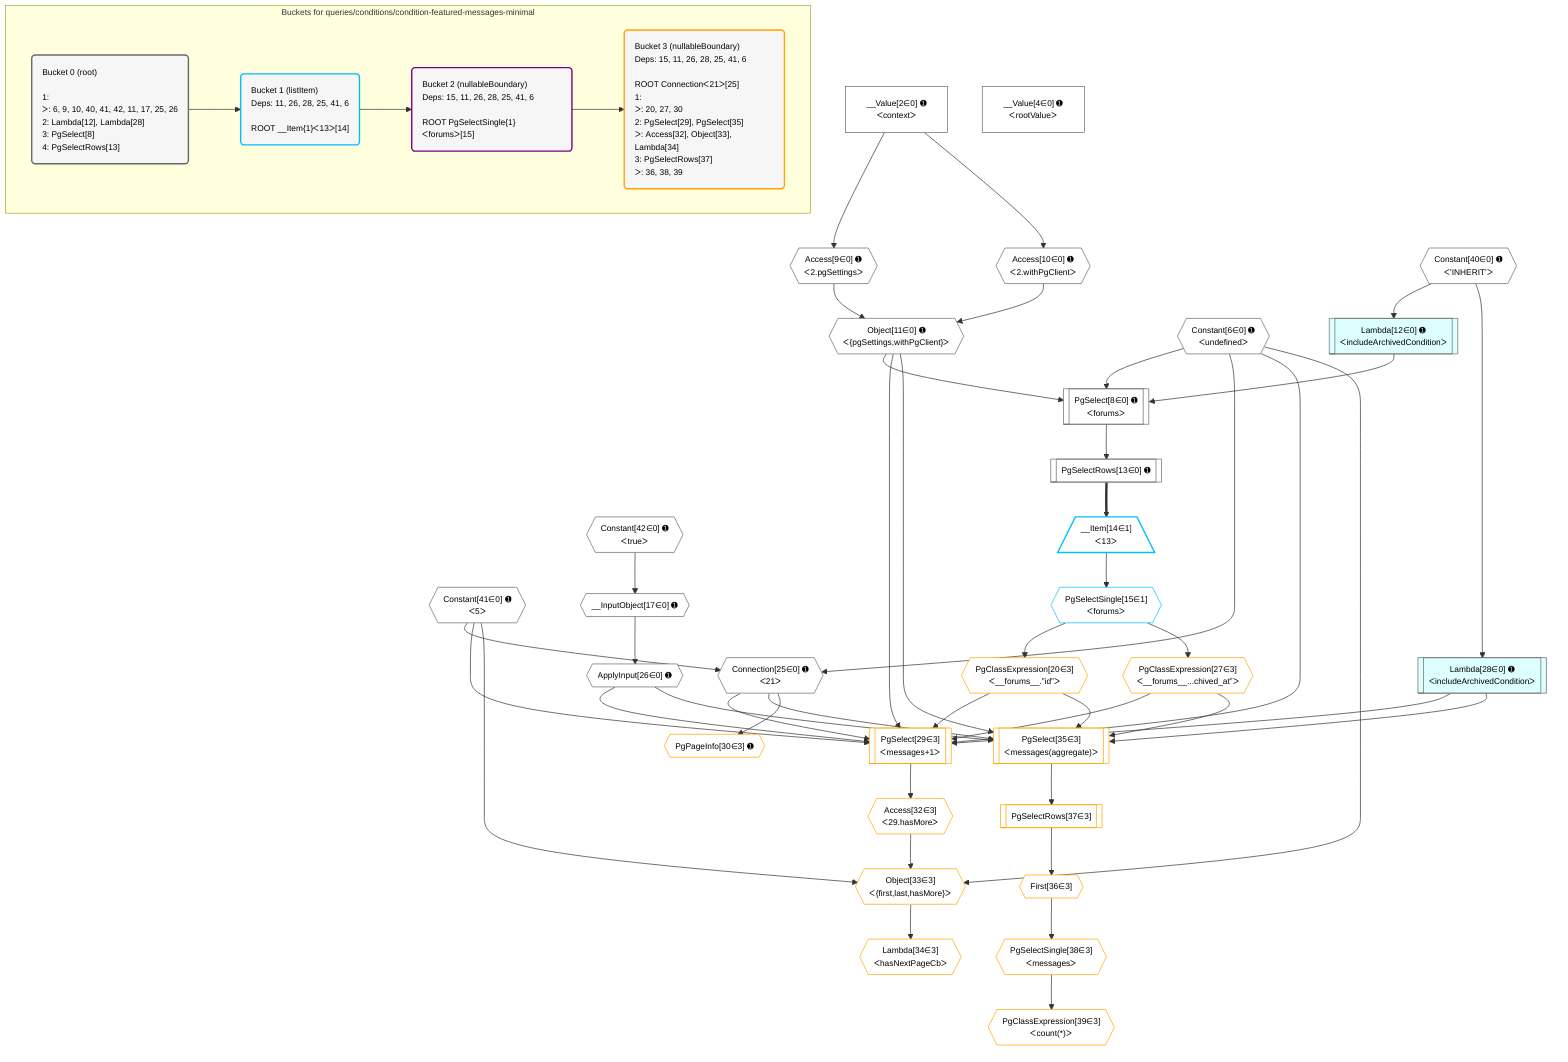 %%{init: {'themeVariables': { 'fontSize': '12px'}}}%%
graph TD
    classDef path fill:#eee,stroke:#000,color:#000
    classDef plan fill:#fff,stroke-width:1px,color:#000
    classDef itemplan fill:#fff,stroke-width:2px,color:#000
    classDef unbatchedplan fill:#dff,stroke-width:1px,color:#000
    classDef sideeffectplan fill:#fcc,stroke-width:2px,color:#000
    classDef bucket fill:#f6f6f6,color:#000,stroke-width:2px,text-align:left


    %% plan dependencies
    PgSelect8[["PgSelect[8∈0] ➊<br />ᐸforumsᐳ"]]:::plan
    Object11{{"Object[11∈0] ➊<br />ᐸ{pgSettings,withPgClient}ᐳ"}}:::plan
    Constant6{{"Constant[6∈0] ➊<br />ᐸundefinedᐳ"}}:::plan
    Lambda12[["Lambda[12∈0] ➊<br />ᐸincludeArchivedConditionᐳ"]]:::unbatchedplan
    Object11 & Constant6 & Lambda12 --> PgSelect8
    Access9{{"Access[9∈0] ➊<br />ᐸ2.pgSettingsᐳ"}}:::plan
    Access10{{"Access[10∈0] ➊<br />ᐸ2.withPgClientᐳ"}}:::plan
    Access9 & Access10 --> Object11
    Connection25{{"Connection[25∈0] ➊<br />ᐸ21ᐳ"}}:::plan
    Constant41{{"Constant[41∈0] ➊<br />ᐸ5ᐳ"}}:::plan
    Constant41 & Constant6 --> Connection25
    __Value2["__Value[2∈0] ➊<br />ᐸcontextᐳ"]:::plan
    __Value2 --> Access9
    __Value2 --> Access10
    Constant40{{"Constant[40∈0] ➊<br />ᐸ'INHERIT'ᐳ"}}:::plan
    Constant40 --> Lambda12
    PgSelectRows13[["PgSelectRows[13∈0] ➊"]]:::plan
    PgSelect8 --> PgSelectRows13
    __InputObject17{{"__InputObject[17∈0] ➊"}}:::plan
    Constant42{{"Constant[42∈0] ➊<br />ᐸtrueᐳ"}}:::plan
    Constant42 --> __InputObject17
    ApplyInput26{{"ApplyInput[26∈0] ➊"}}:::plan
    __InputObject17 --> ApplyInput26
    Lambda28[["Lambda[28∈0] ➊<br />ᐸincludeArchivedConditionᐳ"]]:::unbatchedplan
    Constant40 --> Lambda28
    __Value4["__Value[4∈0] ➊<br />ᐸrootValueᐳ"]:::plan
    __Item14[/"__Item[14∈1]<br />ᐸ13ᐳ"\]:::itemplan
    PgSelectRows13 ==> __Item14
    PgSelectSingle15{{"PgSelectSingle[15∈1]<br />ᐸforumsᐳ"}}:::plan
    __Item14 --> PgSelectSingle15
    PgSelect29[["PgSelect[29∈3]<br />ᐸmessages+1ᐳ"]]:::plan
    PgClassExpression20{{"PgClassExpression[20∈3]<br />ᐸ__forums__.”id”ᐳ"}}:::plan
    PgClassExpression27{{"PgClassExpression[27∈3]<br />ᐸ__forums__...chived_at”ᐳ"}}:::plan
    Object11 & PgClassExpression20 & ApplyInput26 & PgClassExpression27 & Lambda28 & Connection25 & Constant41 & Constant6 --> PgSelect29
    PgSelect35[["PgSelect[35∈3]<br />ᐸmessages(aggregate)ᐳ"]]:::plan
    Object11 & PgClassExpression20 & ApplyInput26 & PgClassExpression27 & Lambda28 & Connection25 --> PgSelect35
    Object33{{"Object[33∈3]<br />ᐸ{first,last,hasMore}ᐳ"}}:::plan
    Access32{{"Access[32∈3]<br />ᐸ29.hasMoreᐳ"}}:::plan
    Constant41 & Constant6 & Access32 --> Object33
    PgSelectSingle15 --> PgClassExpression20
    PgSelectSingle15 --> PgClassExpression27
    PgPageInfo30{{"PgPageInfo[30∈3] ➊"}}:::plan
    Connection25 --> PgPageInfo30
    PgSelect29 --> Access32
    Lambda34{{"Lambda[34∈3]<br />ᐸhasNextPageCbᐳ"}}:::plan
    Object33 --> Lambda34
    First36{{"First[36∈3]"}}:::plan
    PgSelectRows37[["PgSelectRows[37∈3]"]]:::plan
    PgSelectRows37 --> First36
    PgSelect35 --> PgSelectRows37
    PgSelectSingle38{{"PgSelectSingle[38∈3]<br />ᐸmessagesᐳ"}}:::plan
    First36 --> PgSelectSingle38
    PgClassExpression39{{"PgClassExpression[39∈3]<br />ᐸcount(*)ᐳ"}}:::plan
    PgSelectSingle38 --> PgClassExpression39

    %% define steps

    subgraph "Buckets for queries/conditions/condition-featured-messages-minimal"
    Bucket0("Bucket 0 (root)<br /><br />1: <br />ᐳ: 6, 9, 10, 40, 41, 42, 11, 17, 25, 26<br />2: Lambda[12], Lambda[28]<br />3: PgSelect[8]<br />4: PgSelectRows[13]"):::bucket
    classDef bucket0 stroke:#696969
    class Bucket0,__Value2,__Value4,Constant6,PgSelect8,Access9,Access10,Object11,Lambda12,PgSelectRows13,__InputObject17,Connection25,ApplyInput26,Lambda28,Constant40,Constant41,Constant42 bucket0
    Bucket1("Bucket 1 (listItem)<br />Deps: 11, 26, 28, 25, 41, 6<br /><br />ROOT __Item{1}ᐸ13ᐳ[14]"):::bucket
    classDef bucket1 stroke:#00bfff
    class Bucket1,__Item14,PgSelectSingle15 bucket1
    Bucket2("Bucket 2 (nullableBoundary)<br />Deps: 15, 11, 26, 28, 25, 41, 6<br /><br />ROOT PgSelectSingle{1}ᐸforumsᐳ[15]"):::bucket
    classDef bucket2 stroke:#7f007f
    class Bucket2 bucket2
    Bucket3("Bucket 3 (nullableBoundary)<br />Deps: 15, 11, 26, 28, 25, 41, 6<br /><br />ROOT Connectionᐸ21ᐳ[25]<br />1: <br />ᐳ: 20, 27, 30<br />2: PgSelect[29], PgSelect[35]<br />ᐳ: Access[32], Object[33], Lambda[34]<br />3: PgSelectRows[37]<br />ᐳ: 36, 38, 39"):::bucket
    classDef bucket3 stroke:#ffa500
    class Bucket3,PgClassExpression20,PgClassExpression27,PgSelect29,PgPageInfo30,Access32,Object33,Lambda34,PgSelect35,First36,PgSelectRows37,PgSelectSingle38,PgClassExpression39 bucket3
    Bucket0 --> Bucket1
    Bucket1 --> Bucket2
    Bucket2 --> Bucket3
    end